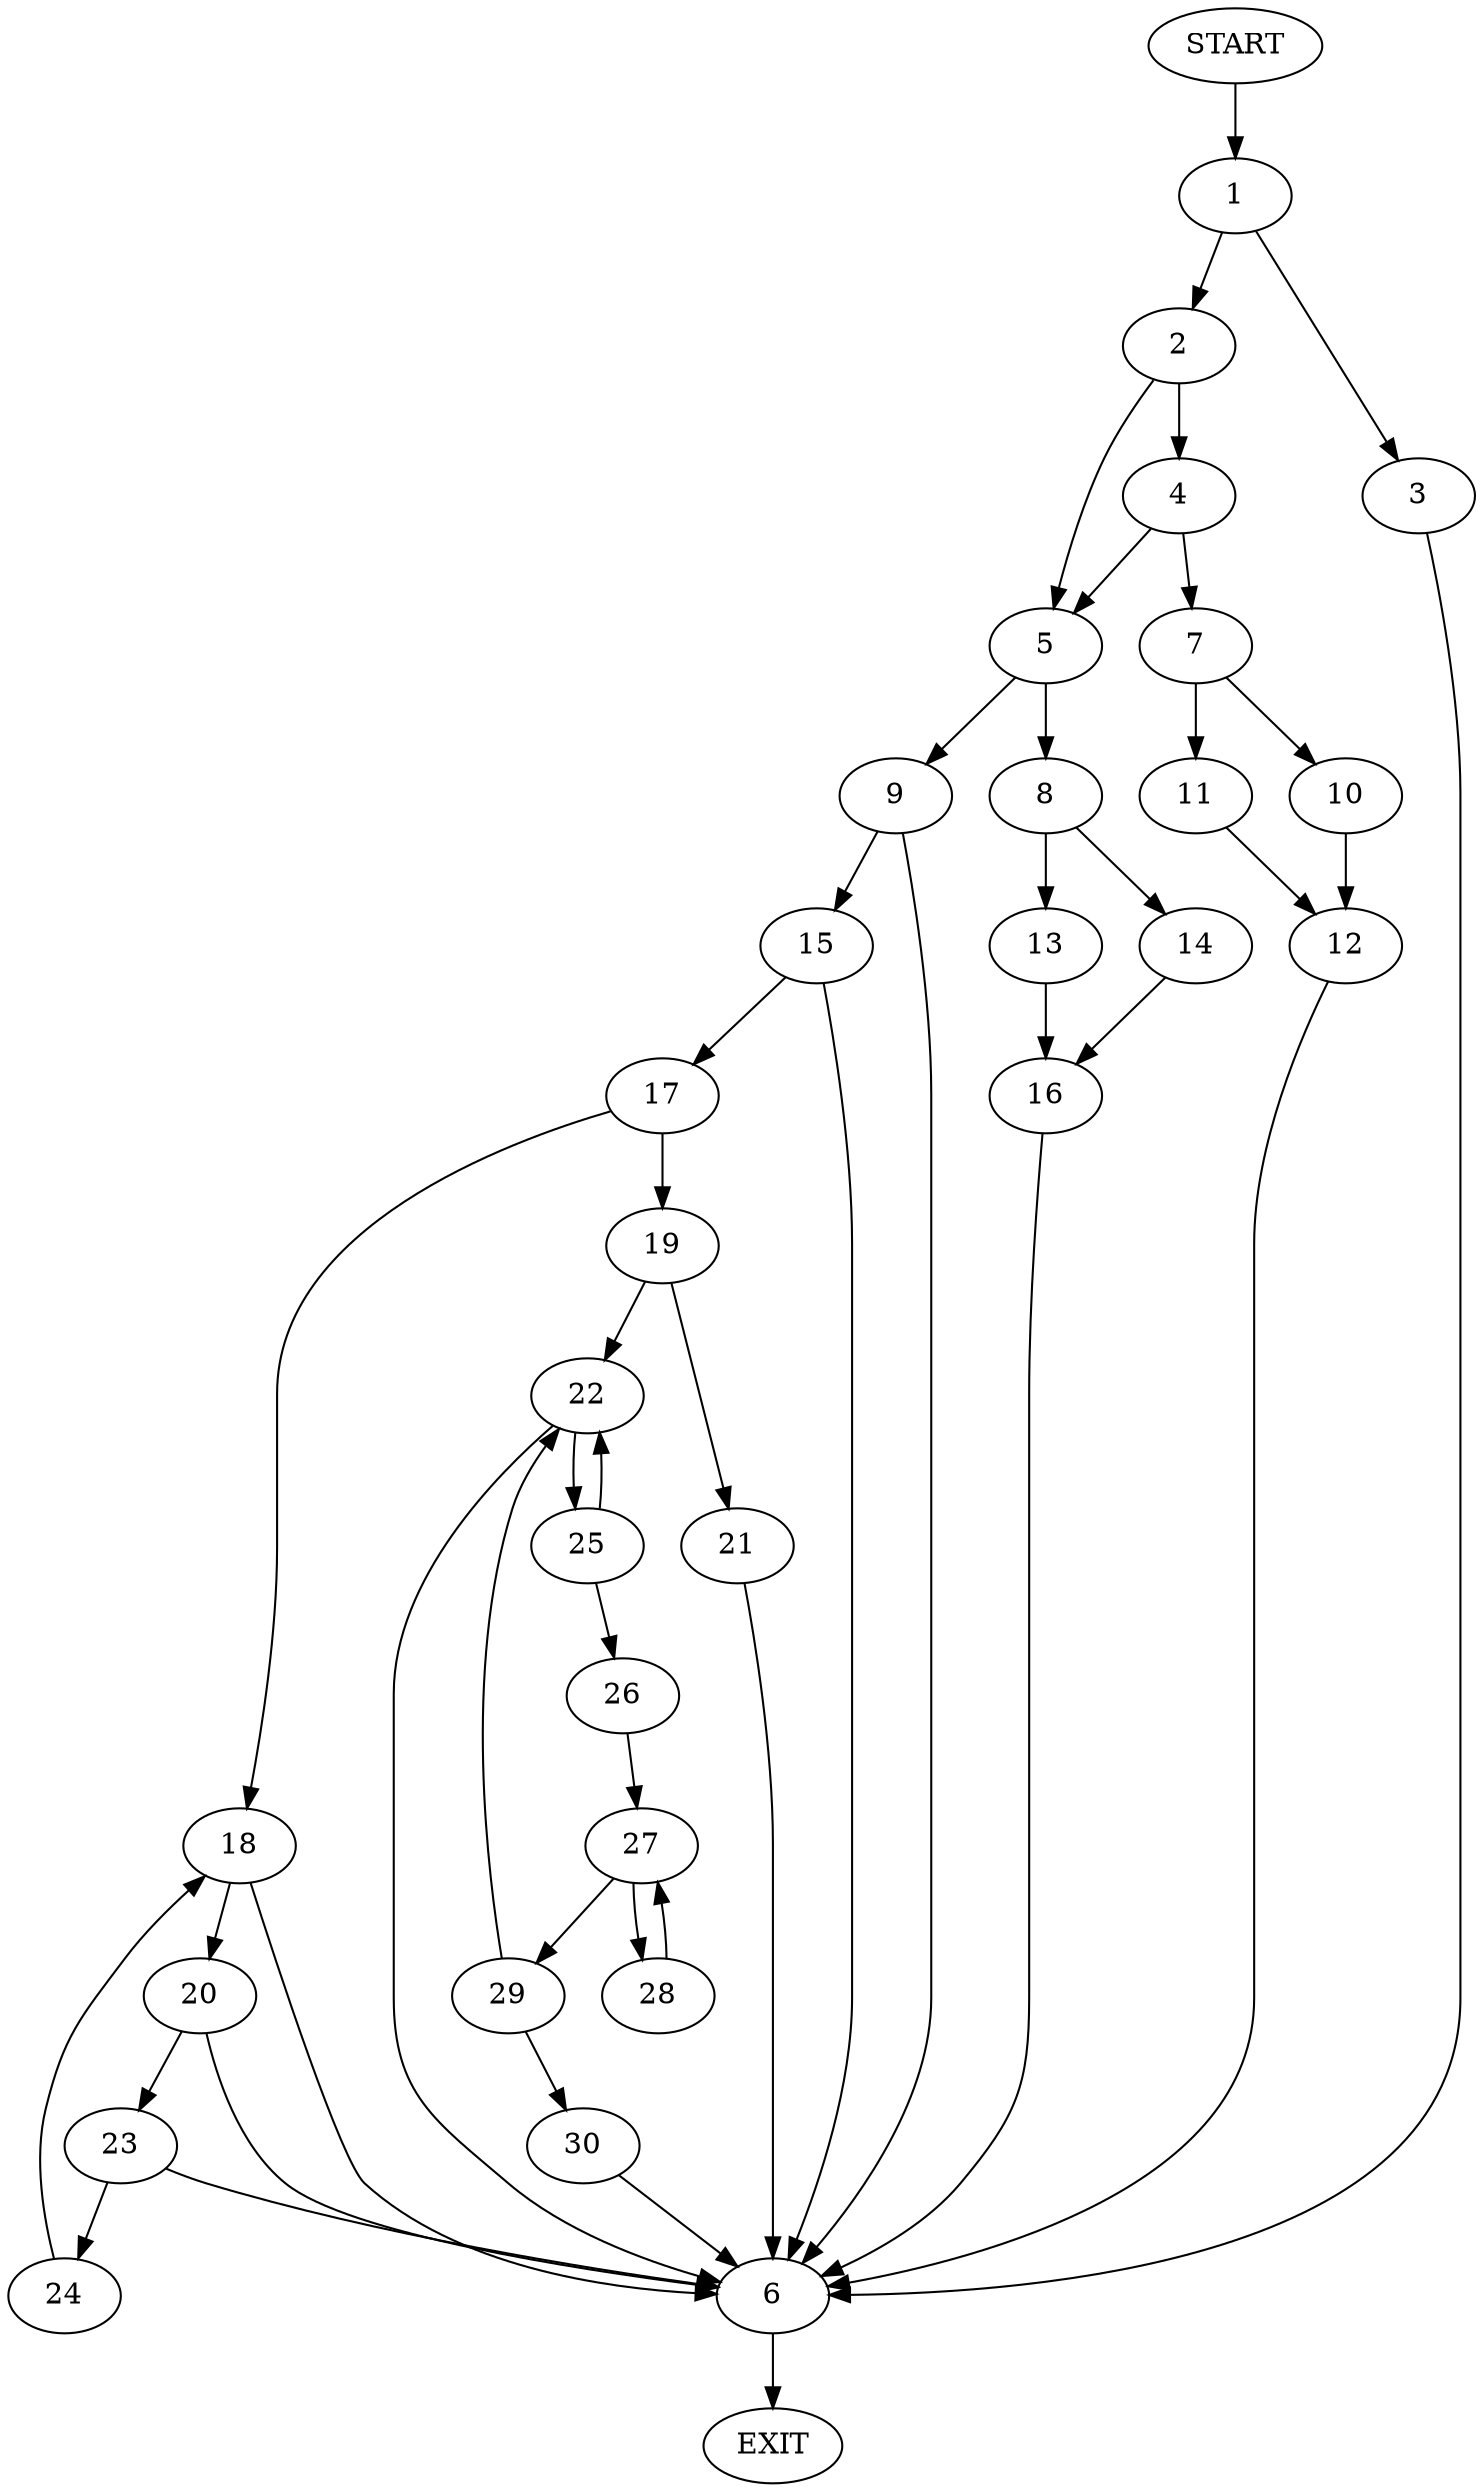 digraph {
0 [label="START"]
31 [label="EXIT"]
0 -> 1
1 -> 2
1 -> 3
2 -> 4
2 -> 5
3 -> 6
6 -> 31
4 -> 7
4 -> 5
5 -> 8
5 -> 9
7 -> 10
7 -> 11
11 -> 12
10 -> 12
12 -> 6
8 -> 13
8 -> 14
9 -> 15
9 -> 6
14 -> 16
13 -> 16
16 -> 6
15 -> 17
15 -> 6
17 -> 18
17 -> 19
18 -> 20
18 -> 6
19 -> 21
19 -> 22
20 -> 23
20 -> 6
23 -> 24
23 -> 6
24 -> 18
22 -> 25
22 -> 6
21 -> 6
25 -> 26
25 -> 22
26 -> 27
27 -> 28
27 -> 29
29 -> 22
29 -> 30
28 -> 27
30 -> 6
}

